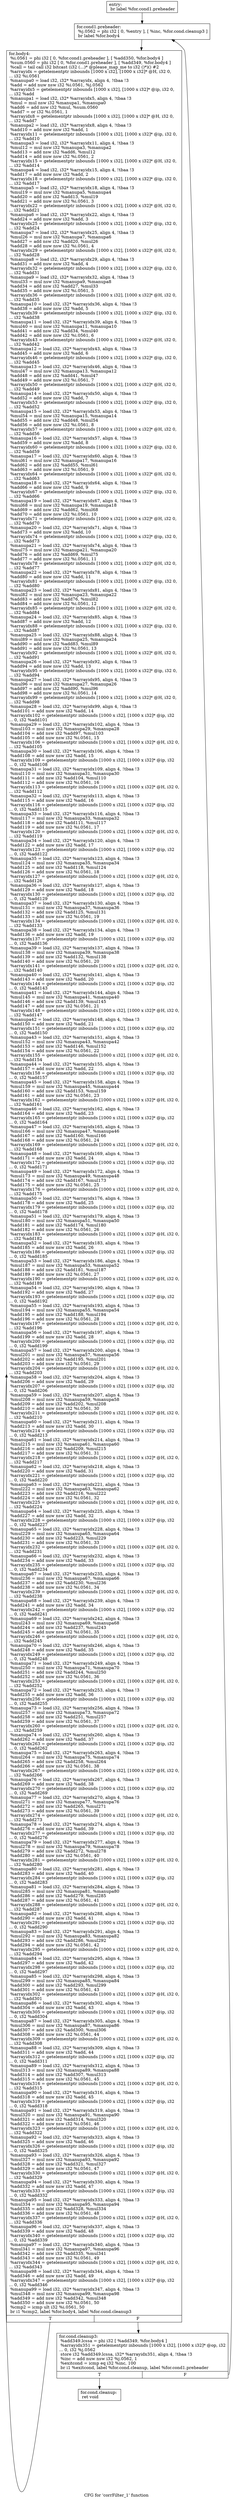 digraph "CFG for 'corrFilter_1' function" {
	label="CFG for 'corrFilter_1' function";

	Node0x563b8d857d30 [shape=record,label="{entry:\l  br label %for.cond1.preheader\l}"];
	Node0x563b8d857d30 -> Node0x563b8d85d1f0;
	Node0x563b8d85d1f0 [shape=record,label="{for.cond1.preheader:                              \l  %j.0562 = phi i32 [ 0, %entry ], [ %inc, %for.cond.cleanup3 ]\l  br label %for.body4\l}"];
	Node0x563b8d85d1f0 -> Node0x563b8d85d2e0;
	Node0x563b8d85d240 [shape=record,label="{for.cond.cleanup:                                 \l  ret void\l}"];
	Node0x563b8d85d290 [shape=record,label="{for.cond.cleanup3:                                \l  %add349.lcssa = phi i32 [ %add349, %for.body4 ]\l  %arrayidx351 = getelementptr inbounds [1000 x i32], [1000 x i32]* @op, i32\l... 0, i32 %j.0562\l  store i32 %add349.lcssa, i32* %arrayidx351, align 4, !tbaa !3\l  %inc = add nuw nsw i32 %j.0562, 1\l  %exitcond = icmp eq i32 %inc, 100\l  br i1 %exitcond, label %for.cond.cleanup, label %for.cond1.preheader\l|{<s0>T|<s1>F}}"];
	Node0x563b8d85d290:s0 -> Node0x563b8d85d240;
	Node0x563b8d85d290:s1 -> Node0x563b8d85d1f0;
	Node0x563b8d85d2e0 [shape=record,label="{for.body4:                                        \l  %i.0561 = phi i32 [ 0, %for.cond1.preheader ], [ %add350, %for.body4 ]\l  %sum.0560 = phi i32 [ 0, %for.cond1.preheader ], [ %add349, %for.body4 ]\l  %call = tail call i32 bitcast (i32 (...)* @please_map_me to i32 ()*)() #2\l  %arrayidx = getelementptr inbounds [1000 x i32], [1000 x i32]* @H, i32 0,\l... i32 %i.0561\l  %manupa0 = load i32, i32* %arrayidx, align 4, !tbaa !3\l  %add = add nuw nsw i32 %i.0561, %j.0562\l  %arrayidx5 = getelementptr inbounds [1000 x i32], [1000 x i32]* @ip, i32 0,\l... i32 %add\l  %manupa1 = load i32, i32* %arrayidx5, align 4, !tbaa !3\l  %mul = mul nsw i32 %manupa1, %manupa0\l  %add6 = add nsw i32 %mul, %sum.0560\l  %add7 = or i32 %i.0561, 1\l  %arrayidx8 = getelementptr inbounds [1000 x i32], [1000 x i32]* @H, i32 0,\l... i32 %add7\l  %manupa2 = load i32, i32* %arrayidx8, align 4, !tbaa !3\l  %add10 = add nuw nsw i32 %add, 1\l  %arrayidx11 = getelementptr inbounds [1000 x i32], [1000 x i32]* @ip, i32 0,\l... i32 %add10\l  %manupa3 = load i32, i32* %arrayidx11, align 4, !tbaa !3\l  %mul12 = mul nsw i32 %manupa3, %manupa2\l  %add13 = add nsw i32 %add6, %mul12\l  %add14 = add nuw nsw i32 %i.0561, 2\l  %arrayidx15 = getelementptr inbounds [1000 x i32], [1000 x i32]* @H, i32 0,\l... i32 %add14\l  %manupa4 = load i32, i32* %arrayidx15, align 4, !tbaa !3\l  %add17 = add nuw nsw i32 %add, 2\l  %arrayidx18 = getelementptr inbounds [1000 x i32], [1000 x i32]* @ip, i32 0,\l... i32 %add17\l  %manupa5 = load i32, i32* %arrayidx18, align 4, !tbaa !3\l  %mul19 = mul nsw i32 %manupa5, %manupa4\l  %add20 = add nsw i32 %add13, %mul19\l  %add21 = add nuw nsw i32 %i.0561, 3\l  %arrayidx22 = getelementptr inbounds [1000 x i32], [1000 x i32]* @H, i32 0,\l... i32 %add21\l  %manupa6 = load i32, i32* %arrayidx22, align 4, !tbaa !3\l  %add24 = add nuw nsw i32 %add, 3\l  %arrayidx25 = getelementptr inbounds [1000 x i32], [1000 x i32]* @ip, i32 0,\l... i32 %add24\l  %manupa7 = load i32, i32* %arrayidx25, align 4, !tbaa !3\l  %mul26 = mul nsw i32 %manupa7, %manupa6\l  %add27 = add nsw i32 %add20, %mul26\l  %add28 = add nuw nsw i32 %i.0561, 4\l  %arrayidx29 = getelementptr inbounds [1000 x i32], [1000 x i32]* @H, i32 0,\l... i32 %add28\l  %manupa8 = load i32, i32* %arrayidx29, align 4, !tbaa !3\l  %add31 = add nuw nsw i32 %add, 4\l  %arrayidx32 = getelementptr inbounds [1000 x i32], [1000 x i32]* @ip, i32 0,\l... i32 %add31\l  %manupa9 = load i32, i32* %arrayidx32, align 4, !tbaa !3\l  %mul33 = mul nsw i32 %manupa9, %manupa8\l  %add34 = add nsw i32 %add27, %mul33\l  %add35 = add nuw nsw i32 %i.0561, 5\l  %arrayidx36 = getelementptr inbounds [1000 x i32], [1000 x i32]* @H, i32 0,\l... i32 %add35\l  %manupa10 = load i32, i32* %arrayidx36, align 4, !tbaa !3\l  %add38 = add nuw nsw i32 %add, 5\l  %arrayidx39 = getelementptr inbounds [1000 x i32], [1000 x i32]* @ip, i32 0,\l... i32 %add38\l  %manupa11 = load i32, i32* %arrayidx39, align 4, !tbaa !3\l  %mul40 = mul nsw i32 %manupa11, %manupa10\l  %add41 = add nsw i32 %add34, %mul40\l  %add42 = add nuw nsw i32 %i.0561, 6\l  %arrayidx43 = getelementptr inbounds [1000 x i32], [1000 x i32]* @H, i32 0,\l... i32 %add42\l  %manupa12 = load i32, i32* %arrayidx43, align 4, !tbaa !3\l  %add45 = add nuw nsw i32 %add, 6\l  %arrayidx46 = getelementptr inbounds [1000 x i32], [1000 x i32]* @ip, i32 0,\l... i32 %add45\l  %manupa13 = load i32, i32* %arrayidx46, align 4, !tbaa !3\l  %mul47 = mul nsw i32 %manupa13, %manupa12\l  %add48 = add nsw i32 %add41, %mul47\l  %add49 = add nuw nsw i32 %i.0561, 7\l  %arrayidx50 = getelementptr inbounds [1000 x i32], [1000 x i32]* @H, i32 0,\l... i32 %add49\l  %manupa14 = load i32, i32* %arrayidx50, align 4, !tbaa !3\l  %add52 = add nuw nsw i32 %add, 7\l  %arrayidx53 = getelementptr inbounds [1000 x i32], [1000 x i32]* @ip, i32 0,\l... i32 %add52\l  %manupa15 = load i32, i32* %arrayidx53, align 4, !tbaa !3\l  %mul54 = mul nsw i32 %manupa15, %manupa14\l  %add55 = add nsw i32 %add48, %mul54\l  %add56 = add nuw nsw i32 %i.0561, 8\l  %arrayidx57 = getelementptr inbounds [1000 x i32], [1000 x i32]* @H, i32 0,\l... i32 %add56\l  %manupa16 = load i32, i32* %arrayidx57, align 4, !tbaa !3\l  %add59 = add nuw nsw i32 %add, 8\l  %arrayidx60 = getelementptr inbounds [1000 x i32], [1000 x i32]* @ip, i32 0,\l... i32 %add59\l  %manupa17 = load i32, i32* %arrayidx60, align 4, !tbaa !3\l  %mul61 = mul nsw i32 %manupa17, %manupa16\l  %add62 = add nsw i32 %add55, %mul61\l  %add63 = add nuw nsw i32 %i.0561, 9\l  %arrayidx64 = getelementptr inbounds [1000 x i32], [1000 x i32]* @H, i32 0,\l... i32 %add63\l  %manupa18 = load i32, i32* %arrayidx64, align 4, !tbaa !3\l  %add66 = add nuw nsw i32 %add, 9\l  %arrayidx67 = getelementptr inbounds [1000 x i32], [1000 x i32]* @ip, i32 0,\l... i32 %add66\l  %manupa19 = load i32, i32* %arrayidx67, align 4, !tbaa !3\l  %mul68 = mul nsw i32 %manupa19, %manupa18\l  %add69 = add nsw i32 %add62, %mul68\l  %add70 = add nuw nsw i32 %i.0561, 10\l  %arrayidx71 = getelementptr inbounds [1000 x i32], [1000 x i32]* @H, i32 0,\l... i32 %add70\l  %manupa20 = load i32, i32* %arrayidx71, align 4, !tbaa !3\l  %add73 = add nuw nsw i32 %add, 10\l  %arrayidx74 = getelementptr inbounds [1000 x i32], [1000 x i32]* @ip, i32 0,\l... i32 %add73\l  %manupa21 = load i32, i32* %arrayidx74, align 4, !tbaa !3\l  %mul75 = mul nsw i32 %manupa21, %manupa20\l  %add76 = add nsw i32 %add69, %mul75\l  %add77 = add nuw nsw i32 %i.0561, 11\l  %arrayidx78 = getelementptr inbounds [1000 x i32], [1000 x i32]* @H, i32 0,\l... i32 %add77\l  %manupa22 = load i32, i32* %arrayidx78, align 4, !tbaa !3\l  %add80 = add nuw nsw i32 %add, 11\l  %arrayidx81 = getelementptr inbounds [1000 x i32], [1000 x i32]* @ip, i32 0,\l... i32 %add80\l  %manupa23 = load i32, i32* %arrayidx81, align 4, !tbaa !3\l  %mul82 = mul nsw i32 %manupa23, %manupa22\l  %add83 = add nsw i32 %add76, %mul82\l  %add84 = add nuw nsw i32 %i.0561, 12\l  %arrayidx85 = getelementptr inbounds [1000 x i32], [1000 x i32]* @H, i32 0,\l... i32 %add84\l  %manupa24 = load i32, i32* %arrayidx85, align 4, !tbaa !3\l  %add87 = add nuw nsw i32 %add, 12\l  %arrayidx88 = getelementptr inbounds [1000 x i32], [1000 x i32]* @ip, i32 0,\l... i32 %add87\l  %manupa25 = load i32, i32* %arrayidx88, align 4, !tbaa !3\l  %mul89 = mul nsw i32 %manupa25, %manupa24\l  %add90 = add nsw i32 %add83, %mul89\l  %add91 = add nuw nsw i32 %i.0561, 13\l  %arrayidx92 = getelementptr inbounds [1000 x i32], [1000 x i32]* @H, i32 0,\l... i32 %add91\l  %manupa26 = load i32, i32* %arrayidx92, align 4, !tbaa !3\l  %add94 = add nuw nsw i32 %add, 13\l  %arrayidx95 = getelementptr inbounds [1000 x i32], [1000 x i32]* @ip, i32 0,\l... i32 %add94\l  %manupa27 = load i32, i32* %arrayidx95, align 4, !tbaa !3\l  %mul96 = mul nsw i32 %manupa27, %manupa26\l  %add97 = add nsw i32 %add90, %mul96\l  %add98 = add nuw nsw i32 %i.0561, 14\l  %arrayidx99 = getelementptr inbounds [1000 x i32], [1000 x i32]* @H, i32 0,\l... i32 %add98\l  %manupa28 = load i32, i32* %arrayidx99, align 4, !tbaa !3\l  %add101 = add nuw nsw i32 %add, 14\l  %arrayidx102 = getelementptr inbounds [1000 x i32], [1000 x i32]* @ip, i32\l... 0, i32 %add101\l  %manupa29 = load i32, i32* %arrayidx102, align 4, !tbaa !3\l  %mul103 = mul nsw i32 %manupa29, %manupa28\l  %add104 = add nsw i32 %add97, %mul103\l  %add105 = add nuw nsw i32 %i.0561, 15\l  %arrayidx106 = getelementptr inbounds [1000 x i32], [1000 x i32]* @H, i32 0,\l... i32 %add105\l  %manupa30 = load i32, i32* %arrayidx106, align 4, !tbaa !3\l  %add108 = add nuw nsw i32 %add, 15\l  %arrayidx109 = getelementptr inbounds [1000 x i32], [1000 x i32]* @ip, i32\l... 0, i32 %add108\l  %manupa31 = load i32, i32* %arrayidx109, align 4, !tbaa !3\l  %mul110 = mul nsw i32 %manupa31, %manupa30\l  %add111 = add nsw i32 %add104, %mul110\l  %add112 = add nuw nsw i32 %i.0561, 16\l  %arrayidx113 = getelementptr inbounds [1000 x i32], [1000 x i32]* @H, i32 0,\l... i32 %add112\l  %manupa32 = load i32, i32* %arrayidx113, align 4, !tbaa !3\l  %add115 = add nuw nsw i32 %add, 16\l  %arrayidx116 = getelementptr inbounds [1000 x i32], [1000 x i32]* @ip, i32\l... 0, i32 %add115\l  %manupa33 = load i32, i32* %arrayidx116, align 4, !tbaa !3\l  %mul117 = mul nsw i32 %manupa33, %manupa32\l  %add118 = add nsw i32 %add111, %mul117\l  %add119 = add nuw nsw i32 %i.0561, 17\l  %arrayidx120 = getelementptr inbounds [1000 x i32], [1000 x i32]* @H, i32 0,\l... i32 %add119\l  %manupa34 = load i32, i32* %arrayidx120, align 4, !tbaa !3\l  %add122 = add nuw nsw i32 %add, 17\l  %arrayidx123 = getelementptr inbounds [1000 x i32], [1000 x i32]* @ip, i32\l... 0, i32 %add122\l  %manupa35 = load i32, i32* %arrayidx123, align 4, !tbaa !3\l  %mul124 = mul nsw i32 %manupa35, %manupa34\l  %add125 = add nsw i32 %add118, %mul124\l  %add126 = add nuw nsw i32 %i.0561, 18\l  %arrayidx127 = getelementptr inbounds [1000 x i32], [1000 x i32]* @H, i32 0,\l... i32 %add126\l  %manupa36 = load i32, i32* %arrayidx127, align 4, !tbaa !3\l  %add129 = add nuw nsw i32 %add, 18\l  %arrayidx130 = getelementptr inbounds [1000 x i32], [1000 x i32]* @ip, i32\l... 0, i32 %add129\l  %manupa37 = load i32, i32* %arrayidx130, align 4, !tbaa !3\l  %mul131 = mul nsw i32 %manupa37, %manupa36\l  %add132 = add nsw i32 %add125, %mul131\l  %add133 = add nuw nsw i32 %i.0561, 19\l  %arrayidx134 = getelementptr inbounds [1000 x i32], [1000 x i32]* @H, i32 0,\l... i32 %add133\l  %manupa38 = load i32, i32* %arrayidx134, align 4, !tbaa !3\l  %add136 = add nuw nsw i32 %add, 19\l  %arrayidx137 = getelementptr inbounds [1000 x i32], [1000 x i32]* @ip, i32\l... 0, i32 %add136\l  %manupa39 = load i32, i32* %arrayidx137, align 4, !tbaa !3\l  %mul138 = mul nsw i32 %manupa39, %manupa38\l  %add139 = add nsw i32 %add132, %mul138\l  %add140 = add nuw nsw i32 %i.0561, 20\l  %arrayidx141 = getelementptr inbounds [1000 x i32], [1000 x i32]* @H, i32 0,\l... i32 %add140\l  %manupa40 = load i32, i32* %arrayidx141, align 4, !tbaa !3\l  %add143 = add nuw nsw i32 %add, 20\l  %arrayidx144 = getelementptr inbounds [1000 x i32], [1000 x i32]* @ip, i32\l... 0, i32 %add143\l  %manupa41 = load i32, i32* %arrayidx144, align 4, !tbaa !3\l  %mul145 = mul nsw i32 %manupa41, %manupa40\l  %add146 = add nsw i32 %add139, %mul145\l  %add147 = add nuw nsw i32 %i.0561, 21\l  %arrayidx148 = getelementptr inbounds [1000 x i32], [1000 x i32]* @H, i32 0,\l... i32 %add147\l  %manupa42 = load i32, i32* %arrayidx148, align 4, !tbaa !3\l  %add150 = add nuw nsw i32 %add, 21\l  %arrayidx151 = getelementptr inbounds [1000 x i32], [1000 x i32]* @ip, i32\l... 0, i32 %add150\l  %manupa43 = load i32, i32* %arrayidx151, align 4, !tbaa !3\l  %mul152 = mul nsw i32 %manupa43, %manupa42\l  %add153 = add nsw i32 %add146, %mul152\l  %add154 = add nuw nsw i32 %i.0561, 22\l  %arrayidx155 = getelementptr inbounds [1000 x i32], [1000 x i32]* @H, i32 0,\l... i32 %add154\l  %manupa44 = load i32, i32* %arrayidx155, align 4, !tbaa !3\l  %add157 = add nuw nsw i32 %add, 22\l  %arrayidx158 = getelementptr inbounds [1000 x i32], [1000 x i32]* @ip, i32\l... 0, i32 %add157\l  %manupa45 = load i32, i32* %arrayidx158, align 4, !tbaa !3\l  %mul159 = mul nsw i32 %manupa45, %manupa44\l  %add160 = add nsw i32 %add153, %mul159\l  %add161 = add nuw nsw i32 %i.0561, 23\l  %arrayidx162 = getelementptr inbounds [1000 x i32], [1000 x i32]* @H, i32 0,\l... i32 %add161\l  %manupa46 = load i32, i32* %arrayidx162, align 4, !tbaa !3\l  %add164 = add nuw nsw i32 %add, 23\l  %arrayidx165 = getelementptr inbounds [1000 x i32], [1000 x i32]* @ip, i32\l... 0, i32 %add164\l  %manupa47 = load i32, i32* %arrayidx165, align 4, !tbaa !3\l  %mul166 = mul nsw i32 %manupa47, %manupa46\l  %add167 = add nsw i32 %add160, %mul166\l  %add168 = add nuw nsw i32 %i.0561, 24\l  %arrayidx169 = getelementptr inbounds [1000 x i32], [1000 x i32]* @H, i32 0,\l... i32 %add168\l  %manupa48 = load i32, i32* %arrayidx169, align 4, !tbaa !3\l  %add171 = add nuw nsw i32 %add, 24\l  %arrayidx172 = getelementptr inbounds [1000 x i32], [1000 x i32]* @ip, i32\l... 0, i32 %add171\l  %manupa49 = load i32, i32* %arrayidx172, align 4, !tbaa !3\l  %mul173 = mul nsw i32 %manupa49, %manupa48\l  %add174 = add nsw i32 %add167, %mul173\l  %add175 = add nuw nsw i32 %i.0561, 25\l  %arrayidx176 = getelementptr inbounds [1000 x i32], [1000 x i32]* @H, i32 0,\l... i32 %add175\l  %manupa50 = load i32, i32* %arrayidx176, align 4, !tbaa !3\l  %add178 = add nuw nsw i32 %add, 25\l  %arrayidx179 = getelementptr inbounds [1000 x i32], [1000 x i32]* @ip, i32\l... 0, i32 %add178\l  %manupa51 = load i32, i32* %arrayidx179, align 4, !tbaa !3\l  %mul180 = mul nsw i32 %manupa51, %manupa50\l  %add181 = add nsw i32 %add174, %mul180\l  %add182 = add nuw nsw i32 %i.0561, 26\l  %arrayidx183 = getelementptr inbounds [1000 x i32], [1000 x i32]* @H, i32 0,\l... i32 %add182\l  %manupa52 = load i32, i32* %arrayidx183, align 4, !tbaa !3\l  %add185 = add nuw nsw i32 %add, 26\l  %arrayidx186 = getelementptr inbounds [1000 x i32], [1000 x i32]* @ip, i32\l... 0, i32 %add185\l  %manupa53 = load i32, i32* %arrayidx186, align 4, !tbaa !3\l  %mul187 = mul nsw i32 %manupa53, %manupa52\l  %add188 = add nsw i32 %add181, %mul187\l  %add189 = add nuw nsw i32 %i.0561, 27\l  %arrayidx190 = getelementptr inbounds [1000 x i32], [1000 x i32]* @H, i32 0,\l... i32 %add189\l  %manupa54 = load i32, i32* %arrayidx190, align 4, !tbaa !3\l  %add192 = add nuw nsw i32 %add, 27\l  %arrayidx193 = getelementptr inbounds [1000 x i32], [1000 x i32]* @ip, i32\l... 0, i32 %add192\l  %manupa55 = load i32, i32* %arrayidx193, align 4, !tbaa !3\l  %mul194 = mul nsw i32 %manupa55, %manupa54\l  %add195 = add nsw i32 %add188, %mul194\l  %add196 = add nuw nsw i32 %i.0561, 28\l  %arrayidx197 = getelementptr inbounds [1000 x i32], [1000 x i32]* @H, i32 0,\l... i32 %add196\l  %manupa56 = load i32, i32* %arrayidx197, align 4, !tbaa !3\l  %add199 = add nuw nsw i32 %add, 28\l  %arrayidx200 = getelementptr inbounds [1000 x i32], [1000 x i32]* @ip, i32\l... 0, i32 %add199\l  %manupa57 = load i32, i32* %arrayidx200, align 4, !tbaa !3\l  %mul201 = mul nsw i32 %manupa57, %manupa56\l  %add202 = add nsw i32 %add195, %mul201\l  %add203 = add nuw nsw i32 %i.0561, 29\l  %arrayidx204 = getelementptr inbounds [1000 x i32], [1000 x i32]* @H, i32 0,\l... i32 %add203\l  %manupa58 = load i32, i32* %arrayidx204, align 4, !tbaa !3\l  %add206 = add nuw nsw i32 %add, 29\l  %arrayidx207 = getelementptr inbounds [1000 x i32], [1000 x i32]* @ip, i32\l... 0, i32 %add206\l  %manupa59 = load i32, i32* %arrayidx207, align 4, !tbaa !3\l  %mul208 = mul nsw i32 %manupa59, %manupa58\l  %add209 = add nsw i32 %add202, %mul208\l  %add210 = add nuw nsw i32 %i.0561, 30\l  %arrayidx211 = getelementptr inbounds [1000 x i32], [1000 x i32]* @H, i32 0,\l... i32 %add210\l  %manupa60 = load i32, i32* %arrayidx211, align 4, !tbaa !3\l  %add213 = add nuw nsw i32 %add, 30\l  %arrayidx214 = getelementptr inbounds [1000 x i32], [1000 x i32]* @ip, i32\l... 0, i32 %add213\l  %manupa61 = load i32, i32* %arrayidx214, align 4, !tbaa !3\l  %mul215 = mul nsw i32 %manupa61, %manupa60\l  %add216 = add nsw i32 %add209, %mul215\l  %add217 = add nuw nsw i32 %i.0561, 31\l  %arrayidx218 = getelementptr inbounds [1000 x i32], [1000 x i32]* @H, i32 0,\l... i32 %add217\l  %manupa62 = load i32, i32* %arrayidx218, align 4, !tbaa !3\l  %add220 = add nuw nsw i32 %add, 31\l  %arrayidx221 = getelementptr inbounds [1000 x i32], [1000 x i32]* @ip, i32\l... 0, i32 %add220\l  %manupa63 = load i32, i32* %arrayidx221, align 4, !tbaa !3\l  %mul222 = mul nsw i32 %manupa63, %manupa62\l  %add223 = add nsw i32 %add216, %mul222\l  %add224 = add nuw nsw i32 %i.0561, 32\l  %arrayidx225 = getelementptr inbounds [1000 x i32], [1000 x i32]* @H, i32 0,\l... i32 %add224\l  %manupa64 = load i32, i32* %arrayidx225, align 4, !tbaa !3\l  %add227 = add nuw nsw i32 %add, 32\l  %arrayidx228 = getelementptr inbounds [1000 x i32], [1000 x i32]* @ip, i32\l... 0, i32 %add227\l  %manupa65 = load i32, i32* %arrayidx228, align 4, !tbaa !3\l  %mul229 = mul nsw i32 %manupa65, %manupa64\l  %add230 = add nsw i32 %add223, %mul229\l  %add231 = add nuw nsw i32 %i.0561, 33\l  %arrayidx232 = getelementptr inbounds [1000 x i32], [1000 x i32]* @H, i32 0,\l... i32 %add231\l  %manupa66 = load i32, i32* %arrayidx232, align 4, !tbaa !3\l  %add234 = add nuw nsw i32 %add, 33\l  %arrayidx235 = getelementptr inbounds [1000 x i32], [1000 x i32]* @ip, i32\l... 0, i32 %add234\l  %manupa67 = load i32, i32* %arrayidx235, align 4, !tbaa !3\l  %mul236 = mul nsw i32 %manupa67, %manupa66\l  %add237 = add nsw i32 %add230, %mul236\l  %add238 = add nuw nsw i32 %i.0561, 34\l  %arrayidx239 = getelementptr inbounds [1000 x i32], [1000 x i32]* @H, i32 0,\l... i32 %add238\l  %manupa68 = load i32, i32* %arrayidx239, align 4, !tbaa !3\l  %add241 = add nuw nsw i32 %add, 34\l  %arrayidx242 = getelementptr inbounds [1000 x i32], [1000 x i32]* @ip, i32\l... 0, i32 %add241\l  %manupa69 = load i32, i32* %arrayidx242, align 4, !tbaa !3\l  %mul243 = mul nsw i32 %manupa69, %manupa68\l  %add244 = add nsw i32 %add237, %mul243\l  %add245 = add nuw nsw i32 %i.0561, 35\l  %arrayidx246 = getelementptr inbounds [1000 x i32], [1000 x i32]* @H, i32 0,\l... i32 %add245\l  %manupa70 = load i32, i32* %arrayidx246, align 4, !tbaa !3\l  %add248 = add nuw nsw i32 %add, 35\l  %arrayidx249 = getelementptr inbounds [1000 x i32], [1000 x i32]* @ip, i32\l... 0, i32 %add248\l  %manupa71 = load i32, i32* %arrayidx249, align 4, !tbaa !3\l  %mul250 = mul nsw i32 %manupa71, %manupa70\l  %add251 = add nsw i32 %add244, %mul250\l  %add252 = add nuw nsw i32 %i.0561, 36\l  %arrayidx253 = getelementptr inbounds [1000 x i32], [1000 x i32]* @H, i32 0,\l... i32 %add252\l  %manupa72 = load i32, i32* %arrayidx253, align 4, !tbaa !3\l  %add255 = add nuw nsw i32 %add, 36\l  %arrayidx256 = getelementptr inbounds [1000 x i32], [1000 x i32]* @ip, i32\l... 0, i32 %add255\l  %manupa73 = load i32, i32* %arrayidx256, align 4, !tbaa !3\l  %mul257 = mul nsw i32 %manupa73, %manupa72\l  %add258 = add nsw i32 %add251, %mul257\l  %add259 = add nuw nsw i32 %i.0561, 37\l  %arrayidx260 = getelementptr inbounds [1000 x i32], [1000 x i32]* @H, i32 0,\l... i32 %add259\l  %manupa74 = load i32, i32* %arrayidx260, align 4, !tbaa !3\l  %add262 = add nuw nsw i32 %add, 37\l  %arrayidx263 = getelementptr inbounds [1000 x i32], [1000 x i32]* @ip, i32\l... 0, i32 %add262\l  %manupa75 = load i32, i32* %arrayidx263, align 4, !tbaa !3\l  %mul264 = mul nsw i32 %manupa75, %manupa74\l  %add265 = add nsw i32 %add258, %mul264\l  %add266 = add nuw nsw i32 %i.0561, 38\l  %arrayidx267 = getelementptr inbounds [1000 x i32], [1000 x i32]* @H, i32 0,\l... i32 %add266\l  %manupa76 = load i32, i32* %arrayidx267, align 4, !tbaa !3\l  %add269 = add nuw nsw i32 %add, 38\l  %arrayidx270 = getelementptr inbounds [1000 x i32], [1000 x i32]* @ip, i32\l... 0, i32 %add269\l  %manupa77 = load i32, i32* %arrayidx270, align 4, !tbaa !3\l  %mul271 = mul nsw i32 %manupa77, %manupa76\l  %add272 = add nsw i32 %add265, %mul271\l  %add273 = add nuw nsw i32 %i.0561, 39\l  %arrayidx274 = getelementptr inbounds [1000 x i32], [1000 x i32]* @H, i32 0,\l... i32 %add273\l  %manupa78 = load i32, i32* %arrayidx274, align 4, !tbaa !3\l  %add276 = add nuw nsw i32 %add, 39\l  %arrayidx277 = getelementptr inbounds [1000 x i32], [1000 x i32]* @ip, i32\l... 0, i32 %add276\l  %manupa79 = load i32, i32* %arrayidx277, align 4, !tbaa !3\l  %mul278 = mul nsw i32 %manupa79, %manupa78\l  %add279 = add nsw i32 %add272, %mul278\l  %add280 = add nuw nsw i32 %i.0561, 40\l  %arrayidx281 = getelementptr inbounds [1000 x i32], [1000 x i32]* @H, i32 0,\l... i32 %add280\l  %manupa80 = load i32, i32* %arrayidx281, align 4, !tbaa !3\l  %add283 = add nuw nsw i32 %add, 40\l  %arrayidx284 = getelementptr inbounds [1000 x i32], [1000 x i32]* @ip, i32\l... 0, i32 %add283\l  %manupa81 = load i32, i32* %arrayidx284, align 4, !tbaa !3\l  %mul285 = mul nsw i32 %manupa81, %manupa80\l  %add286 = add nsw i32 %add279, %mul285\l  %add287 = add nuw nsw i32 %i.0561, 41\l  %arrayidx288 = getelementptr inbounds [1000 x i32], [1000 x i32]* @H, i32 0,\l... i32 %add287\l  %manupa82 = load i32, i32* %arrayidx288, align 4, !tbaa !3\l  %add290 = add nuw nsw i32 %add, 41\l  %arrayidx291 = getelementptr inbounds [1000 x i32], [1000 x i32]* @ip, i32\l... 0, i32 %add290\l  %manupa83 = load i32, i32* %arrayidx291, align 4, !tbaa !3\l  %mul292 = mul nsw i32 %manupa83, %manupa82\l  %add293 = add nsw i32 %add286, %mul292\l  %add294 = add nuw nsw i32 %i.0561, 42\l  %arrayidx295 = getelementptr inbounds [1000 x i32], [1000 x i32]* @H, i32 0,\l... i32 %add294\l  %manupa84 = load i32, i32* %arrayidx295, align 4, !tbaa !3\l  %add297 = add nuw nsw i32 %add, 42\l  %arrayidx298 = getelementptr inbounds [1000 x i32], [1000 x i32]* @ip, i32\l... 0, i32 %add297\l  %manupa85 = load i32, i32* %arrayidx298, align 4, !tbaa !3\l  %mul299 = mul nsw i32 %manupa85, %manupa84\l  %add300 = add nsw i32 %add293, %mul299\l  %add301 = add nuw nsw i32 %i.0561, 43\l  %arrayidx302 = getelementptr inbounds [1000 x i32], [1000 x i32]* @H, i32 0,\l... i32 %add301\l  %manupa86 = load i32, i32* %arrayidx302, align 4, !tbaa !3\l  %add304 = add nuw nsw i32 %add, 43\l  %arrayidx305 = getelementptr inbounds [1000 x i32], [1000 x i32]* @ip, i32\l... 0, i32 %add304\l  %manupa87 = load i32, i32* %arrayidx305, align 4, !tbaa !3\l  %mul306 = mul nsw i32 %manupa87, %manupa86\l  %add307 = add nsw i32 %add300, %mul306\l  %add308 = add nuw nsw i32 %i.0561, 44\l  %arrayidx309 = getelementptr inbounds [1000 x i32], [1000 x i32]* @H, i32 0,\l... i32 %add308\l  %manupa88 = load i32, i32* %arrayidx309, align 4, !tbaa !3\l  %add311 = add nuw nsw i32 %add, 44\l  %arrayidx312 = getelementptr inbounds [1000 x i32], [1000 x i32]* @ip, i32\l... 0, i32 %add311\l  %manupa89 = load i32, i32* %arrayidx312, align 4, !tbaa !3\l  %mul313 = mul nsw i32 %manupa89, %manupa88\l  %add314 = add nsw i32 %add307, %mul313\l  %add315 = add nuw nsw i32 %i.0561, 45\l  %arrayidx316 = getelementptr inbounds [1000 x i32], [1000 x i32]* @H, i32 0,\l... i32 %add315\l  %manupa90 = load i32, i32* %arrayidx316, align 4, !tbaa !3\l  %add318 = add nuw nsw i32 %add, 45\l  %arrayidx319 = getelementptr inbounds [1000 x i32], [1000 x i32]* @ip, i32\l... 0, i32 %add318\l  %manupa91 = load i32, i32* %arrayidx319, align 4, !tbaa !3\l  %mul320 = mul nsw i32 %manupa91, %manupa90\l  %add321 = add nsw i32 %add314, %mul320\l  %add322 = add nuw nsw i32 %i.0561, 46\l  %arrayidx323 = getelementptr inbounds [1000 x i32], [1000 x i32]* @H, i32 0,\l... i32 %add322\l  %manupa92 = load i32, i32* %arrayidx323, align 4, !tbaa !3\l  %add325 = add nuw nsw i32 %add, 46\l  %arrayidx326 = getelementptr inbounds [1000 x i32], [1000 x i32]* @ip, i32\l... 0, i32 %add325\l  %manupa93 = load i32, i32* %arrayidx326, align 4, !tbaa !3\l  %mul327 = mul nsw i32 %manupa93, %manupa92\l  %add328 = add nsw i32 %add321, %mul327\l  %add329 = add nuw nsw i32 %i.0561, 47\l  %arrayidx330 = getelementptr inbounds [1000 x i32], [1000 x i32]* @H, i32 0,\l... i32 %add329\l  %manupa94 = load i32, i32* %arrayidx330, align 4, !tbaa !3\l  %add332 = add nuw nsw i32 %add, 47\l  %arrayidx333 = getelementptr inbounds [1000 x i32], [1000 x i32]* @ip, i32\l... 0, i32 %add332\l  %manupa95 = load i32, i32* %arrayidx333, align 4, !tbaa !3\l  %mul334 = mul nsw i32 %manupa95, %manupa94\l  %add335 = add nsw i32 %add328, %mul334\l  %add336 = add nuw nsw i32 %i.0561, 48\l  %arrayidx337 = getelementptr inbounds [1000 x i32], [1000 x i32]* @H, i32 0,\l... i32 %add336\l  %manupa96 = load i32, i32* %arrayidx337, align 4, !tbaa !3\l  %add339 = add nuw nsw i32 %add, 48\l  %arrayidx340 = getelementptr inbounds [1000 x i32], [1000 x i32]* @ip, i32\l... 0, i32 %add339\l  %manupa97 = load i32, i32* %arrayidx340, align 4, !tbaa !3\l  %mul341 = mul nsw i32 %manupa97, %manupa96\l  %add342 = add nsw i32 %add335, %mul341\l  %add343 = add nuw nsw i32 %i.0561, 49\l  %arrayidx344 = getelementptr inbounds [1000 x i32], [1000 x i32]* @H, i32 0,\l... i32 %add343\l  %manupa98 = load i32, i32* %arrayidx344, align 4, !tbaa !3\l  %add346 = add nuw nsw i32 %add, 49\l  %arrayidx347 = getelementptr inbounds [1000 x i32], [1000 x i32]* @ip, i32\l... 0, i32 %add346\l  %manupa99 = load i32, i32* %arrayidx347, align 4, !tbaa !3\l  %mul348 = mul nsw i32 %manupa99, %manupa98\l  %add349 = add nsw i32 %add342, %mul348\l  %add350 = add nuw nsw i32 %i.0561, 50\l  %cmp2 = icmp ult i32 %i.0561, 50\l  br i1 %cmp2, label %for.body4, label %for.cond.cleanup3\l|{<s0>T|<s1>F}}"];
	Node0x563b8d85d2e0:s0 -> Node0x563b8d85d2e0;
	Node0x563b8d85d2e0:s1 -> Node0x563b8d85d290;
}
